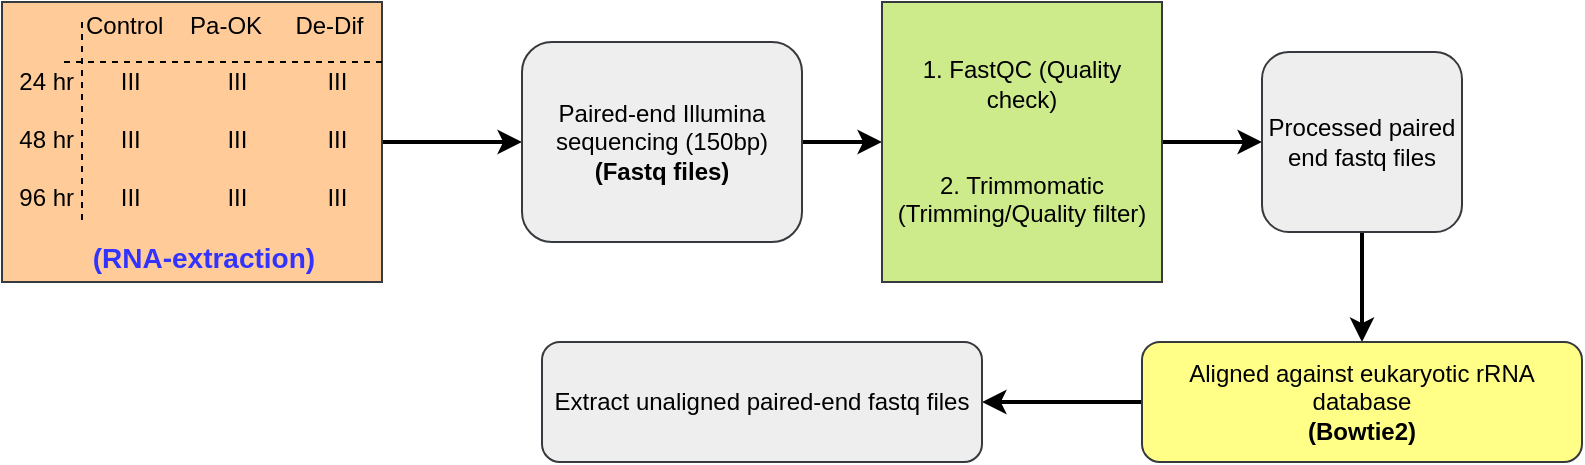 <mxfile version="12.9.14" type="github">
  <diagram id="3HDFvIetTPBBvEMZclZ0" name="Page-1">
    <mxGraphModel dx="1809" dy="2660" grid="1" gridSize="10" guides="1" tooltips="1" connect="1" arrows="1" fold="1" page="1" pageScale="1" pageWidth="850" pageHeight="1100" math="0" shadow="0">
      <root>
        <mxCell id="0" />
        <mxCell id="1" parent="0" />
        <mxCell id="MbkeHWpkh6mdkT8xZG1D-5" style="edgeStyle=orthogonalEdgeStyle;rounded=0;orthogonalLoop=1;jettySize=auto;html=1;exitX=1;exitY=0.5;exitDx=0;exitDy=0;entryX=0;entryY=0.5;entryDx=0;entryDy=0;strokeColor=#000000;strokeWidth=2;" edge="1" parent="1" source="ArJFxkqIO9tiFq1VX1RK-9" target="MbkeHWpkh6mdkT8xZG1D-1">
          <mxGeometry relative="1" as="geometry" />
        </mxCell>
        <mxCell id="ArJFxkqIO9tiFq1VX1RK-9" value="&amp;nbsp; &amp;nbsp; &amp;nbsp; &amp;nbsp; &amp;nbsp; &amp;nbsp; Control&amp;nbsp; &amp;nbsp; Pa-OK&amp;nbsp; &amp;nbsp; &amp;nbsp;De-Dif&lt;br&gt;&lt;br&gt;&amp;nbsp; 24 hr&amp;nbsp; &amp;nbsp; &amp;nbsp; &amp;nbsp;III&amp;nbsp; &amp;nbsp; &amp;nbsp; &amp;nbsp; &amp;nbsp; &amp;nbsp; &amp;nbsp;III&amp;nbsp; &amp;nbsp; &amp;nbsp; &amp;nbsp; &amp;nbsp; &amp;nbsp; III&lt;br&gt;&lt;br&gt;&amp;nbsp; 48 hr&amp;nbsp; &amp;nbsp; &amp;nbsp; &amp;nbsp;III&amp;nbsp; &amp;nbsp; &amp;nbsp; &amp;nbsp; &amp;nbsp; &amp;nbsp; &amp;nbsp;III&amp;nbsp; &amp;nbsp; &amp;nbsp; &amp;nbsp; &amp;nbsp; &amp;nbsp; III&lt;br&gt;&lt;br&gt;&amp;nbsp; 96 hr&amp;nbsp; &amp;nbsp; &amp;nbsp; &amp;nbsp;III&amp;nbsp; &amp;nbsp; &amp;nbsp; &amp;nbsp; &amp;nbsp; &amp;nbsp; &amp;nbsp;III&amp;nbsp; &amp;nbsp; &amp;nbsp; &amp;nbsp; &amp;nbsp; &amp;nbsp; III&lt;br&gt;&lt;br&gt;&amp;nbsp; &amp;nbsp; &amp;nbsp; &amp;nbsp; &amp;nbsp; &amp;nbsp; &amp;nbsp;&lt;b&gt;&lt;font style=&quot;font-size: 14px&quot; color=&quot;#3333ff&quot;&gt;(RNA-extraction)&lt;/font&gt;&lt;/b&gt;" style="rounded=0;whiteSpace=wrap;html=1;align=left;fillColor=#ffcc99;strokeColor=#36393d;" parent="1" vertex="1">
          <mxGeometry x="-820" y="-2130" width="190" height="140" as="geometry" />
        </mxCell>
        <mxCell id="ArJFxkqIO9tiFq1VX1RK-10" value="" style="endArrow=none;html=1;strokeColor=#000000;dashed=1;" parent="1" edge="1">
          <mxGeometry width="50" height="50" relative="1" as="geometry">
            <mxPoint x="-789" y="-2100" as="sourcePoint" />
            <mxPoint x="-629" y="-2100" as="targetPoint" />
          </mxGeometry>
        </mxCell>
        <mxCell id="ArJFxkqIO9tiFq1VX1RK-11" value="" style="endArrow=none;html=1;strokeColor=#000000;dashed=1;" parent="1" edge="1">
          <mxGeometry width="50" height="50" relative="1" as="geometry">
            <mxPoint x="-780" y="-2120" as="sourcePoint" />
            <mxPoint x="-780" y="-2020" as="targetPoint" />
          </mxGeometry>
        </mxCell>
        <mxCell id="MbkeHWpkh6mdkT8xZG1D-7" value="" style="edgeStyle=orthogonalEdgeStyle;rounded=0;orthogonalLoop=1;jettySize=auto;html=1;strokeColor=#000000;strokeWidth=2;" edge="1" parent="1" source="MbkeHWpkh6mdkT8xZG1D-1" target="MbkeHWpkh6mdkT8xZG1D-6">
          <mxGeometry relative="1" as="geometry" />
        </mxCell>
        <mxCell id="MbkeHWpkh6mdkT8xZG1D-1" value="Paired-end Illumina sequencing (150bp)&lt;br&gt;&lt;b&gt;(Fastq files)&lt;/b&gt;" style="rounded=1;whiteSpace=wrap;html=1;fillColor=#eeeeee;strokeColor=#36393d;" vertex="1" parent="1">
          <mxGeometry x="-560" y="-2110" width="140" height="100" as="geometry" />
        </mxCell>
        <mxCell id="MbkeHWpkh6mdkT8xZG1D-11" value="" style="edgeStyle=orthogonalEdgeStyle;rounded=0;orthogonalLoop=1;jettySize=auto;html=1;strokeColor=#000000;strokeWidth=2;" edge="1" parent="1" source="MbkeHWpkh6mdkT8xZG1D-6" target="MbkeHWpkh6mdkT8xZG1D-10">
          <mxGeometry relative="1" as="geometry" />
        </mxCell>
        <mxCell id="MbkeHWpkh6mdkT8xZG1D-6" value="1. FastQC (Quality check)&lt;br&gt;&lt;br&gt;&lt;br&gt;2. Trimmomatic (Trimming/Quality filter)" style="rounded=0;whiteSpace=wrap;html=1;fillColor=#cdeb8b;strokeColor=#36393d;align=center;" vertex="1" parent="1">
          <mxGeometry x="-380" y="-2130" width="140" height="140" as="geometry" />
        </mxCell>
        <mxCell id="MbkeHWpkh6mdkT8xZG1D-18" style="edgeStyle=orthogonalEdgeStyle;rounded=0;orthogonalLoop=1;jettySize=auto;html=1;entryX=0.5;entryY=0;entryDx=0;entryDy=0;strokeColor=#000000;strokeWidth=2;" edge="1" parent="1" source="MbkeHWpkh6mdkT8xZG1D-10" target="MbkeHWpkh6mdkT8xZG1D-12">
          <mxGeometry relative="1" as="geometry" />
        </mxCell>
        <mxCell id="MbkeHWpkh6mdkT8xZG1D-10" value="Processed paired end fastq files" style="rounded=1;whiteSpace=wrap;html=1;align=center;fillColor=#eeeeee;strokeColor=#36393d;" vertex="1" parent="1">
          <mxGeometry x="-190" y="-2105" width="100" height="90" as="geometry" />
        </mxCell>
        <mxCell id="MbkeHWpkh6mdkT8xZG1D-25" value="" style="edgeStyle=orthogonalEdgeStyle;rounded=0;orthogonalLoop=1;jettySize=auto;html=1;strokeColor=#000000;strokeWidth=2;" edge="1" parent="1" source="MbkeHWpkh6mdkT8xZG1D-12" target="MbkeHWpkh6mdkT8xZG1D-24">
          <mxGeometry relative="1" as="geometry" />
        </mxCell>
        <mxCell id="MbkeHWpkh6mdkT8xZG1D-12" value="Aligned against eukaryotic rRNA database&lt;br&gt;&lt;b&gt;(Bowtie2)&lt;/b&gt;" style="rounded=1;whiteSpace=wrap;html=1;align=center;fillColor=#ffff88;strokeColor=#36393d;" vertex="1" parent="1">
          <mxGeometry x="-250" y="-1960" width="220" height="60" as="geometry" />
        </mxCell>
        <mxCell id="MbkeHWpkh6mdkT8xZG1D-24" value="Extract unaligned paired-end fastq files" style="rounded=1;whiteSpace=wrap;html=1;align=center;fillColor=#eeeeee;strokeColor=#36393d;" vertex="1" parent="1">
          <mxGeometry x="-550" y="-1960" width="220" height="60" as="geometry" />
        </mxCell>
      </root>
    </mxGraphModel>
  </diagram>
</mxfile>
